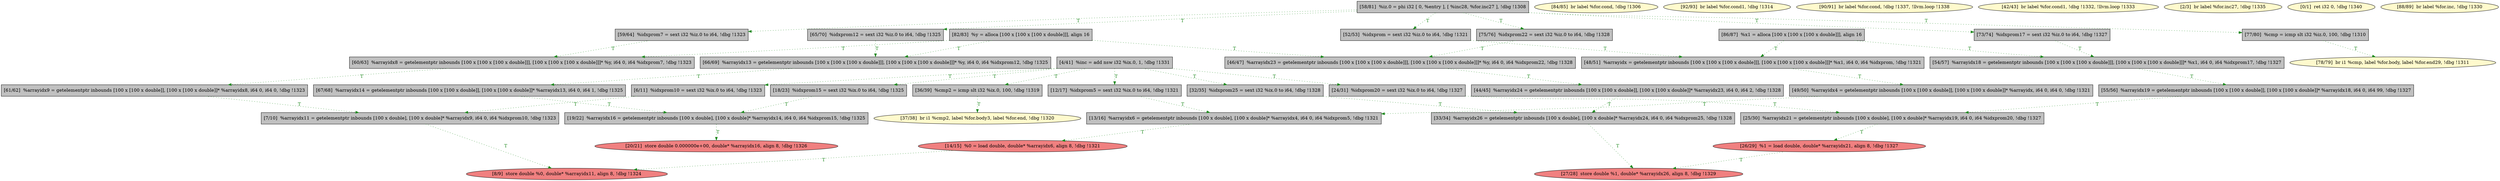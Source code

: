 
digraph G {


node152 [fillcolor=grey,label="[48/51]  %arrayidx = getelementptr inbounds [100 x [100 x [100 x double]]], [100 x [100 x [100 x double]]]* %x1, i64 0, i64 %idxprom, !dbg !1321",shape=rectangle,style=filled ]
node151 [fillcolor=grey,label="[52/53]  %idxprom = sext i32 %iz.0 to i64, !dbg !1321",shape=rectangle,style=filled ]
node150 [fillcolor=grey,label="[55/56]  %arrayidx19 = getelementptr inbounds [100 x [100 x double]], [100 x [100 x double]]* %arrayidx18, i64 0, i64 99, !dbg !1327",shape=rectangle,style=filled ]
node148 [fillcolor=lemonchiffon,label="[84/85]  br label %for.cond, !dbg !1306",shape=ellipse,style=filled ]
node147 [fillcolor=grey,label="[75/76]  %idxprom22 = sext i32 %iz.0 to i64, !dbg !1328",shape=rectangle,style=filled ]
node146 [fillcolor=lemonchiffon,label="[92/93]  br label %for.cond1, !dbg !1314",shape=ellipse,style=filled ]
node145 [fillcolor=grey,label="[86/87]  %x1 = alloca [100 x [100 x [100 x double]]], align 16",shape=rectangle,style=filled ]
node115 [fillcolor=lightcoral,label="[27/28]  store double %1, double* %arrayidx26, align 8, !dbg !1329",shape=ellipse,style=filled ]
node124 [fillcolor=lightcoral,label="[20/21]  store double 0.000000e+00, double* %arrayidx16, align 8, !dbg !1326",shape=ellipse,style=filled ]
node121 [fillcolor=grey,label="[59/64]  %idxprom7 = sext i32 %iz.0 to i64, !dbg !1323",shape=rectangle,style=filled ]
node112 [fillcolor=grey,label="[24/31]  %idxprom20 = sext i32 %ix.0 to i64, !dbg !1327",shape=rectangle,style=filled ]
node139 [fillcolor=lemonchiffon,label="[37/38]  br i1 %cmp2, label %for.body3, label %for.end, !dbg !1320",shape=ellipse,style=filled ]
node141 [fillcolor=lemonchiffon,label="[90/91]  br label %for.cond, !dbg !1337, !llvm.loop !1338",shape=ellipse,style=filled ]
node119 [fillcolor=grey,label="[6/11]  %idxprom10 = sext i32 %ix.0 to i64, !dbg !1323",shape=rectangle,style=filled ]
node118 [fillcolor=grey,label="[18/23]  %idxprom15 = sext i32 %ix.0 to i64, !dbg !1325",shape=rectangle,style=filled ]
node120 [fillcolor=grey,label="[65/70]  %idxprom12 = sext i32 %iz.0 to i64, !dbg !1325",shape=rectangle,style=filled ]
node117 [fillcolor=grey,label="[77/80]  %cmp = icmp slt i32 %iz.0, 100, !dbg !1310",shape=rectangle,style=filled ]
node113 [fillcolor=grey,label="[33/34]  %arrayidx26 = getelementptr inbounds [100 x double], [100 x double]* %arrayidx24, i64 0, i64 %idxprom25, !dbg !1328",shape=rectangle,style=filled ]
node143 [fillcolor=grey,label="[36/39]  %cmp2 = icmp slt i32 %ix.0, 100, !dbg !1319",shape=rectangle,style=filled ]
node116 [fillcolor=lemonchiffon,label="[42/43]  br label %for.cond1, !dbg !1332, !llvm.loop !1333",shape=ellipse,style=filled ]
node133 [fillcolor=grey,label="[7/10]  %arrayidx11 = getelementptr inbounds [100 x double], [100 x double]* %arrayidx9, i64 0, i64 %idxprom10, !dbg !1323",shape=rectangle,style=filled ]
node110 [fillcolor=grey,label="[67/68]  %arrayidx14 = getelementptr inbounds [100 x [100 x double]], [100 x [100 x double]]* %arrayidx13, i64 0, i64 1, !dbg !1325",shape=rectangle,style=filled ]
node135 [fillcolor=grey,label="[19/22]  %arrayidx16 = getelementptr inbounds [100 x double], [100 x double]* %arrayidx14, i64 0, i64 %idxprom15, !dbg !1325",shape=rectangle,style=filled ]
node138 [fillcolor=lemonchiffon,label="[78/79]  br i1 %cmp, label %for.body, label %for.end29, !dbg !1311",shape=ellipse,style=filled ]
node123 [fillcolor=grey,label="[60/63]  %arrayidx8 = getelementptr inbounds [100 x [100 x [100 x double]]], [100 x [100 x [100 x double]]]* %y, i64 0, i64 %idxprom7, !dbg !1323",shape=rectangle,style=filled ]
node153 [fillcolor=grey,label="[4/41]  %inc = add nsw i32 %ix.0, 1, !dbg !1331",shape=rectangle,style=filled ]
node109 [fillcolor=lightcoral,label="[26/29]  %1 = load double, double* %arrayidx21, align 8, !dbg !1327",shape=ellipse,style=filled ]
node114 [fillcolor=grey,label="[32/35]  %idxprom25 = sext i32 %ix.0 to i64, !dbg !1328",shape=rectangle,style=filled ]
node111 [fillcolor=grey,label="[25/30]  %arrayidx21 = getelementptr inbounds [100 x double], [100 x double]* %arrayidx19, i64 0, i64 %idxprom20, !dbg !1327",shape=rectangle,style=filled ]
node125 [fillcolor=lemonchiffon,label="[2/3]  br label %for.inc27, !dbg !1335",shape=ellipse,style=filled ]
node129 [fillcolor=lightcoral,label="[8/9]  store double %0, double* %arrayidx11, align 8, !dbg !1324",shape=ellipse,style=filled ]
node130 [fillcolor=grey,label="[12/17]  %idxprom5 = sext i32 %ix.0 to i64, !dbg !1321",shape=rectangle,style=filled ]
node136 [fillcolor=grey,label="[13/16]  %arrayidx6 = getelementptr inbounds [100 x double], [100 x double]* %arrayidx4, i64 0, i64 %idxprom5, !dbg !1321",shape=rectangle,style=filled ]
node126 [fillcolor=grey,label="[58/81]  %iz.0 = phi i32 [ 0, %entry ], [ %inc28, %for.inc27 ], !dbg !1308",shape=rectangle,style=filled ]
node127 [fillcolor=lemonchiffon,label="[0/1]  ret i32 0, !dbg !1340",shape=ellipse,style=filled ]
node128 [fillcolor=grey,label="[73/74]  %idxprom17 = sext i32 %iz.0 to i64, !dbg !1327",shape=rectangle,style=filled ]
node149 [fillcolor=grey,label="[44/45]  %arrayidx24 = getelementptr inbounds [100 x [100 x double]], [100 x [100 x double]]* %arrayidx23, i64 0, i64 2, !dbg !1328",shape=rectangle,style=filled ]
node131 [fillcolor=lightcoral,label="[14/15]  %0 = load double, double* %arrayidx6, align 8, !dbg !1321",shape=ellipse,style=filled ]
node132 [fillcolor=grey,label="[54/57]  %arrayidx18 = getelementptr inbounds [100 x [100 x [100 x double]]], [100 x [100 x [100 x double]]]* %x1, i64 0, i64 %idxprom17, !dbg !1327",shape=rectangle,style=filled ]
node122 [fillcolor=grey,label="[66/69]  %arrayidx13 = getelementptr inbounds [100 x [100 x [100 x double]]], [100 x [100 x [100 x double]]]* %y, i64 0, i64 %idxprom12, !dbg !1325",shape=rectangle,style=filled ]
node134 [fillcolor=grey,label="[82/83]  %y = alloca [100 x [100 x [100 x double]]], align 16",shape=rectangle,style=filled ]
node137 [fillcolor=lemonchiffon,label="[88/89]  br label %for.inc, !dbg !1330",shape=ellipse,style=filled ]
node142 [fillcolor=grey,label="[46/47]  %arrayidx23 = getelementptr inbounds [100 x [100 x [100 x double]]], [100 x [100 x [100 x double]]]* %y, i64 0, i64 %idxprom22, !dbg !1328",shape=rectangle,style=filled ]
node140 [fillcolor=grey,label="[61/62]  %arrayidx9 = getelementptr inbounds [100 x [100 x double]], [100 x [100 x double]]* %arrayidx8, i64 0, i64 0, !dbg !1323",shape=rectangle,style=filled ]
node144 [fillcolor=grey,label="[49/50]  %arrayidx4 = getelementptr inbounds [100 x [100 x double]], [100 x [100 x double]]* %arrayidx, i64 0, i64 0, !dbg !1321",shape=rectangle,style=filled ]

node153->node118 [style=dotted,color=forestgreen,label="T",fontcolor=forestgreen ]
node120->node122 [style=dotted,color=forestgreen,label="T",fontcolor=forestgreen ]
node151->node152 [style=dotted,color=forestgreen,label="T",fontcolor=forestgreen ]
node122->node110 [style=dotted,color=forestgreen,label="T",fontcolor=forestgreen ]
node132->node150 [style=dotted,color=forestgreen,label="T",fontcolor=forestgreen ]
node153->node112 [style=dotted,color=forestgreen,label="T",fontcolor=forestgreen ]
node134->node142 [style=dotted,color=forestgreen,label="T",fontcolor=forestgreen ]
node130->node136 [style=dotted,color=forestgreen,label="T",fontcolor=forestgreen ]
node140->node133 [style=dotted,color=forestgreen,label="T",fontcolor=forestgreen ]
node152->node144 [style=dotted,color=forestgreen,label="T",fontcolor=forestgreen ]
node153->node130 [style=dotted,color=forestgreen,label="T",fontcolor=forestgreen ]
node126->node151 [style=dotted,color=forestgreen,label="T",fontcolor=forestgreen ]
node153->node119 [style=dotted,color=forestgreen,label="T",fontcolor=forestgreen ]
node110->node135 [style=dotted,color=forestgreen,label="T",fontcolor=forestgreen ]
node126->node147 [style=dotted,color=forestgreen,label="T",fontcolor=forestgreen ]
node144->node136 [style=dotted,color=forestgreen,label="T",fontcolor=forestgreen ]
node153->node143 [style=dotted,color=forestgreen,label="T",fontcolor=forestgreen ]
node113->node115 [style=dotted,color=forestgreen,label="T",fontcolor=forestgreen ]
node112->node111 [style=dotted,color=forestgreen,label="T",fontcolor=forestgreen ]
node143->node139 [style=dotted,color=forestgreen,label="T",fontcolor=forestgreen ]
node150->node111 [style=dotted,color=forestgreen,label="T",fontcolor=forestgreen ]
node145->node132 [style=dotted,color=forestgreen,label="T",fontcolor=forestgreen ]
node128->node132 [style=dotted,color=forestgreen,label="T",fontcolor=forestgreen ]
node114->node113 [style=dotted,color=forestgreen,label="T",fontcolor=forestgreen ]
node133->node129 [style=dotted,color=forestgreen,label="T",fontcolor=forestgreen ]
node131->node129 [style=dotted,color=forestgreen,label="T",fontcolor=forestgreen ]
node126->node117 [style=dotted,color=forestgreen,label="T",fontcolor=forestgreen ]
node142->node149 [style=dotted,color=forestgreen,label="T",fontcolor=forestgreen ]
node123->node140 [style=dotted,color=forestgreen,label="T",fontcolor=forestgreen ]
node118->node135 [style=dotted,color=forestgreen,label="T",fontcolor=forestgreen ]
node135->node124 [style=dotted,color=forestgreen,label="T",fontcolor=forestgreen ]
node136->node131 [style=dotted,color=forestgreen,label="T",fontcolor=forestgreen ]
node109->node115 [style=dotted,color=forestgreen,label="T",fontcolor=forestgreen ]
node111->node109 [style=dotted,color=forestgreen,label="T",fontcolor=forestgreen ]
node126->node128 [style=dotted,color=forestgreen,label="T",fontcolor=forestgreen ]
node126->node120 [style=dotted,color=forestgreen,label="T",fontcolor=forestgreen ]
node134->node122 [style=dotted,color=forestgreen,label="T",fontcolor=forestgreen ]
node121->node123 [style=dotted,color=forestgreen,label="T",fontcolor=forestgreen ]
node145->node152 [style=dotted,color=forestgreen,label="T",fontcolor=forestgreen ]
node117->node138 [style=dotted,color=forestgreen,label="T",fontcolor=forestgreen ]
node134->node123 [style=dotted,color=forestgreen,label="T",fontcolor=forestgreen ]
node153->node114 [style=dotted,color=forestgreen,label="T",fontcolor=forestgreen ]
node147->node142 [style=dotted,color=forestgreen,label="T",fontcolor=forestgreen ]
node119->node133 [style=dotted,color=forestgreen,label="T",fontcolor=forestgreen ]
node149->node113 [style=dotted,color=forestgreen,label="T",fontcolor=forestgreen ]
node126->node121 [style=dotted,color=forestgreen,label="T",fontcolor=forestgreen ]


}
